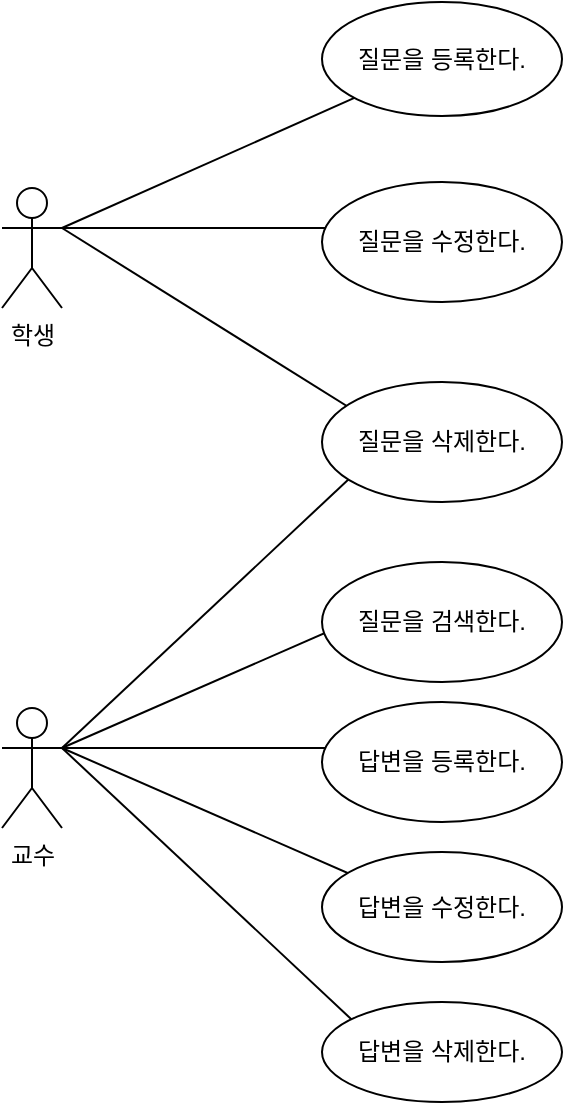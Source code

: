 <mxfile version="14.6.11" type="github">
  <diagram id="xFNOrWiRcgRYx5PrVdhh" name="Page-1">
    <mxGraphModel dx="1038" dy="548" grid="1" gridSize="10" guides="1" tooltips="1" connect="1" arrows="1" fold="1" page="1" pageScale="1" pageWidth="827" pageHeight="1169" math="0" shadow="0">
      <root>
        <mxCell id="0" />
        <mxCell id="1" parent="0" />
        <mxCell id="tzKKWCPiVwri3gs895Ib-1" value="학생" style="shape=umlActor;verticalLabelPosition=bottom;verticalAlign=top;html=1;outlineConnect=0;" vertex="1" parent="1">
          <mxGeometry x="90" y="203" width="30" height="60" as="geometry" />
        </mxCell>
        <mxCell id="tzKKWCPiVwri3gs895Ib-3" value="교수" style="shape=umlActor;verticalLabelPosition=bottom;verticalAlign=top;html=1;outlineConnect=0;" vertex="1" parent="1">
          <mxGeometry x="90" y="463" width="30" height="60" as="geometry" />
        </mxCell>
        <mxCell id="tzKKWCPiVwri3gs895Ib-4" value="" style="endArrow=none;html=1;" edge="1" parent="1" target="tzKKWCPiVwri3gs895Ib-12">
          <mxGeometry width="50" height="50" relative="1" as="geometry">
            <mxPoint x="120" y="223" as="sourcePoint" />
            <mxPoint x="280" y="123" as="targetPoint" />
          </mxGeometry>
        </mxCell>
        <mxCell id="tzKKWCPiVwri3gs895Ib-5" value="" style="endArrow=none;html=1;" edge="1" parent="1">
          <mxGeometry width="50" height="50" relative="1" as="geometry">
            <mxPoint x="120" y="223" as="sourcePoint" />
            <mxPoint x="280" y="223" as="targetPoint" />
          </mxGeometry>
        </mxCell>
        <mxCell id="tzKKWCPiVwri3gs895Ib-6" value="" style="endArrow=none;html=1;" edge="1" parent="1">
          <mxGeometry width="50" height="50" relative="1" as="geometry">
            <mxPoint x="120" y="223" as="sourcePoint" />
            <mxPoint x="280" y="323" as="targetPoint" />
          </mxGeometry>
        </mxCell>
        <mxCell id="tzKKWCPiVwri3gs895Ib-7" value="" style="endArrow=none;html=1;" edge="1" parent="1">
          <mxGeometry width="50" height="50" relative="1" as="geometry">
            <mxPoint x="120" y="483" as="sourcePoint" />
            <mxPoint x="280" y="333" as="targetPoint" />
          </mxGeometry>
        </mxCell>
        <mxCell id="tzKKWCPiVwri3gs895Ib-8" value="" style="endArrow=none;html=1;" edge="1" parent="1">
          <mxGeometry width="50" height="50" relative="1" as="geometry">
            <mxPoint x="120" y="483" as="sourcePoint" />
            <mxPoint x="280" y="413" as="targetPoint" />
          </mxGeometry>
        </mxCell>
        <mxCell id="tzKKWCPiVwri3gs895Ib-9" value="" style="endArrow=none;html=1;" edge="1" parent="1">
          <mxGeometry width="50" height="50" relative="1" as="geometry">
            <mxPoint x="120" y="483" as="sourcePoint" />
            <mxPoint x="280" y="483" as="targetPoint" />
          </mxGeometry>
        </mxCell>
        <mxCell id="tzKKWCPiVwri3gs895Ib-10" value="" style="endArrow=none;html=1;" edge="1" parent="1">
          <mxGeometry width="50" height="50" relative="1" as="geometry">
            <mxPoint x="120" y="483" as="sourcePoint" />
            <mxPoint x="280" y="553" as="targetPoint" />
          </mxGeometry>
        </mxCell>
        <mxCell id="tzKKWCPiVwri3gs895Ib-11" value="" style="endArrow=none;html=1;" edge="1" parent="1">
          <mxGeometry width="50" height="50" relative="1" as="geometry">
            <mxPoint x="120" y="483" as="sourcePoint" />
            <mxPoint x="280" y="633" as="targetPoint" />
          </mxGeometry>
        </mxCell>
        <mxCell id="tzKKWCPiVwri3gs895Ib-12" value="질문을 등록한다." style="ellipse;whiteSpace=wrap;html=1;" vertex="1" parent="1">
          <mxGeometry x="250" y="110" width="120" height="57" as="geometry" />
        </mxCell>
        <mxCell id="tzKKWCPiVwri3gs895Ib-13" value="질문을 수정한다." style="ellipse;whiteSpace=wrap;html=1;" vertex="1" parent="1">
          <mxGeometry x="250" y="200" width="120" height="60" as="geometry" />
        </mxCell>
        <mxCell id="tzKKWCPiVwri3gs895Ib-15" value="질문을 삭제한다." style="ellipse;whiteSpace=wrap;html=1;" vertex="1" parent="1">
          <mxGeometry x="250" y="300" width="120" height="60" as="geometry" />
        </mxCell>
        <mxCell id="tzKKWCPiVwri3gs895Ib-16" value="질문을 검색한다." style="ellipse;whiteSpace=wrap;html=1;" vertex="1" parent="1">
          <mxGeometry x="250" y="390" width="120" height="60" as="geometry" />
        </mxCell>
        <mxCell id="tzKKWCPiVwri3gs895Ib-18" value="답변을 등록한다." style="ellipse;whiteSpace=wrap;html=1;" vertex="1" parent="1">
          <mxGeometry x="250" y="460" width="120" height="60" as="geometry" />
        </mxCell>
        <mxCell id="tzKKWCPiVwri3gs895Ib-19" value="답변을 수정한다." style="ellipse;whiteSpace=wrap;html=1;" vertex="1" parent="1">
          <mxGeometry x="250" y="535" width="120" height="55" as="geometry" />
        </mxCell>
        <mxCell id="tzKKWCPiVwri3gs895Ib-20" value="답변을 삭제한다." style="ellipse;whiteSpace=wrap;html=1;" vertex="1" parent="1">
          <mxGeometry x="250" y="610" width="120" height="50" as="geometry" />
        </mxCell>
      </root>
    </mxGraphModel>
  </diagram>
</mxfile>
